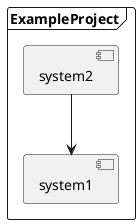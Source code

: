 @startuml

frame ExampleProject {
    component system1
    component system2
}

'Dependencies
system2 --> system1

@enduml